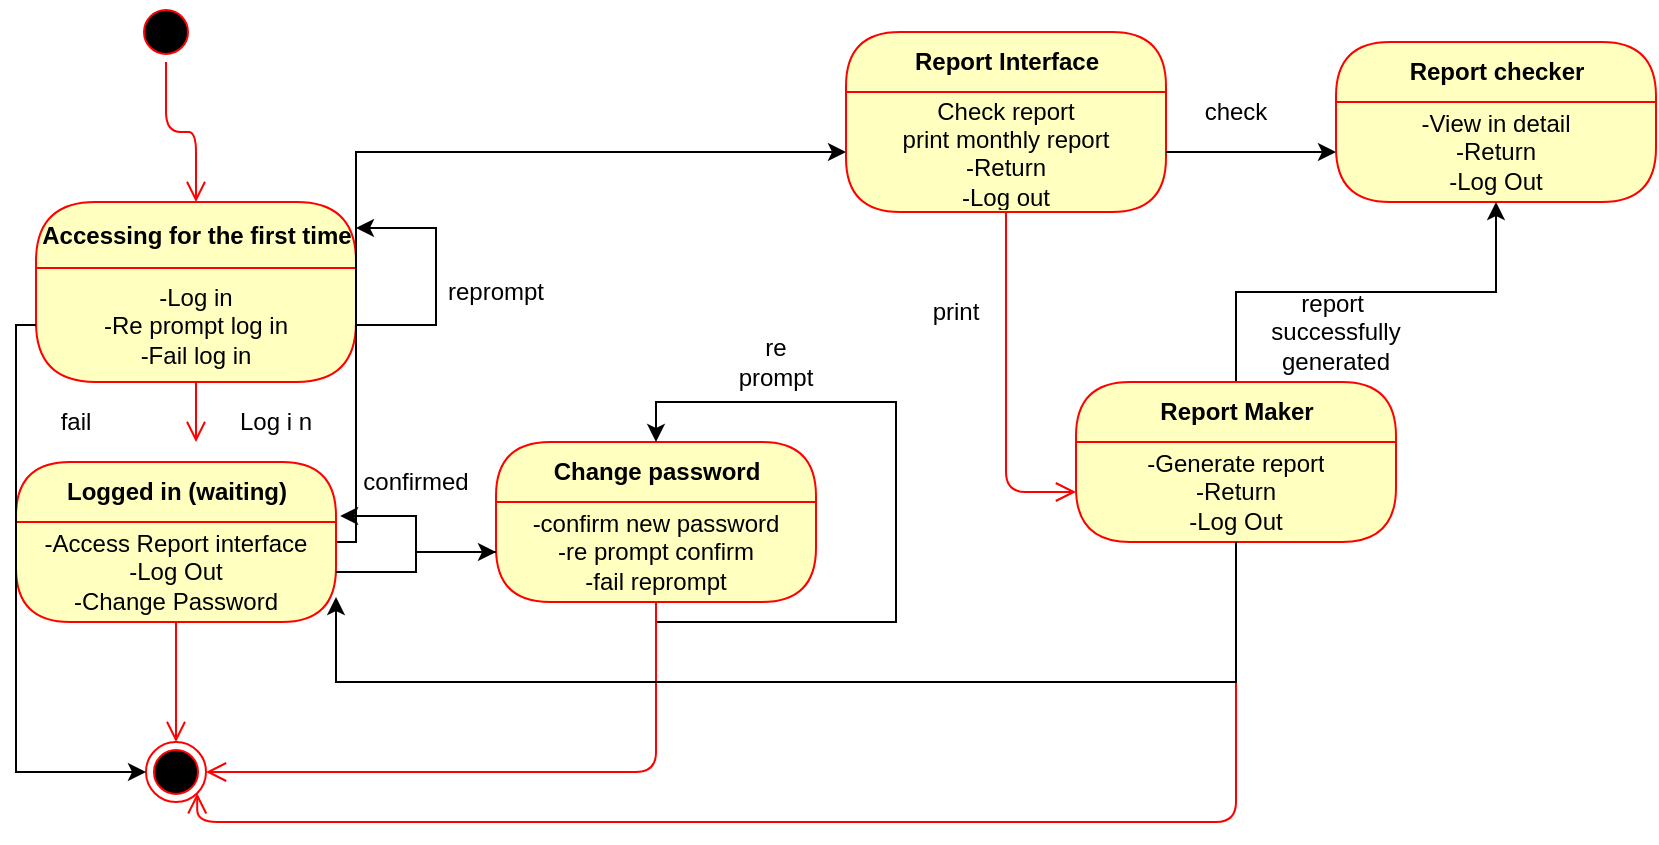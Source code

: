 <mxfile version="10.6.6" type="device"><diagram id="S6Bhg7EiE7Rjcg99qWeB" name="Page-1"><mxGraphModel dx="1181" dy="587" grid="1" gridSize="10" guides="1" tooltips="1" connect="1" arrows="1" fold="1" page="1" pageScale="1" pageWidth="850" pageHeight="1100" math="0" shadow="0"><root><mxCell id="0"/><mxCell id="1" parent="0"/><mxCell id="yIDsBYtdPjBacfEwKFtn-1" value="" style="ellipse;html=1;shape=startState;fillColor=#000000;strokeColor=#ff0000;" vertex="1" parent="1"><mxGeometry x="70" y="20" width="30" height="30" as="geometry"/></mxCell><mxCell id="yIDsBYtdPjBacfEwKFtn-2" value="" style="edgeStyle=orthogonalEdgeStyle;html=1;verticalAlign=bottom;endArrow=open;endSize=8;strokeColor=#ff0000;entryX=0.5;entryY=0;entryDx=0;entryDy=0;" edge="1" source="yIDsBYtdPjBacfEwKFtn-1" parent="1" target="yIDsBYtdPjBacfEwKFtn-3"><mxGeometry relative="1" as="geometry"><mxPoint x="85" y="110" as="targetPoint"/></mxGeometry></mxCell><mxCell id="yIDsBYtdPjBacfEwKFtn-3" value="Accessing for the first time" style="swimlane;html=1;fontStyle=1;align=center;verticalAlign=middle;childLayout=stackLayout;horizontal=1;startSize=33;horizontalStack=0;resizeParent=0;resizeLast=1;container=0;fontColor=#000000;collapsible=0;rounded=1;arcSize=30;strokeColor=#ff0000;fillColor=#ffffc0;swimlaneFillColor=#ffffc0;" vertex="1" parent="1"><mxGeometry x="20" y="120" width="160" height="90" as="geometry"/></mxCell><mxCell id="yIDsBYtdPjBacfEwKFtn-4" value="-Log in&lt;br&gt;-Re prompt log in&lt;br&gt;-Fail log in&lt;br&gt;" style="text;html=1;strokeColor=none;fillColor=none;align=center;verticalAlign=middle;spacingLeft=4;spacingRight=4;whiteSpace=wrap;overflow=hidden;rotatable=0;fontColor=#000000;" vertex="1" parent="yIDsBYtdPjBacfEwKFtn-3"><mxGeometry y="33" width="160" height="57" as="geometry"/></mxCell><mxCell id="yIDsBYtdPjBacfEwKFtn-15" style="edgeStyle=orthogonalEdgeStyle;rounded=0;orthogonalLoop=1;jettySize=auto;html=1;" edge="1" parent="yIDsBYtdPjBacfEwKFtn-3" source="yIDsBYtdPjBacfEwKFtn-4" target="yIDsBYtdPjBacfEwKFtn-3"><mxGeometry relative="1" as="geometry"><mxPoint x="170" y="20" as="targetPoint"/><Array as="points"><mxPoint x="200" y="62"/><mxPoint x="200" y="13"/></Array></mxGeometry></mxCell><mxCell id="yIDsBYtdPjBacfEwKFtn-5" value="" style="edgeStyle=orthogonalEdgeStyle;html=1;verticalAlign=bottom;endArrow=open;endSize=8;strokeColor=#ff0000;" edge="1" source="yIDsBYtdPjBacfEwKFtn-3" parent="1"><mxGeometry relative="1" as="geometry"><mxPoint x="100" y="240" as="targetPoint"/></mxGeometry></mxCell><mxCell id="yIDsBYtdPjBacfEwKFtn-38" style="edgeStyle=orthogonalEdgeStyle;rounded=0;orthogonalLoop=1;jettySize=auto;html=1;entryX=0;entryY=0.5;entryDx=0;entryDy=0;" edge="1" parent="1" source="yIDsBYtdPjBacfEwKFtn-11" target="yIDsBYtdPjBacfEwKFtn-29"><mxGeometry relative="1" as="geometry"><Array as="points"><mxPoint x="180" y="290"/><mxPoint x="180" y="95"/></Array></mxGeometry></mxCell><mxCell id="yIDsBYtdPjBacfEwKFtn-11" value="Logged in (waiting)" style="swimlane;html=1;fontStyle=1;align=center;verticalAlign=middle;childLayout=stackLayout;horizontal=1;startSize=30;horizontalStack=0;resizeParent=0;resizeLast=1;container=0;fontColor=#000000;collapsible=0;rounded=1;arcSize=30;strokeColor=#ff0000;fillColor=#ffffc0;swimlaneFillColor=#ffffc0;" vertex="1" parent="1"><mxGeometry x="10" y="250" width="160" height="80" as="geometry"/></mxCell><mxCell id="yIDsBYtdPjBacfEwKFtn-12" value="-Access Report interface&lt;br&gt;-Log Out&lt;br&gt;-Change Password&lt;br&gt;" style="text;html=1;strokeColor=none;fillColor=none;align=center;verticalAlign=middle;spacingLeft=4;spacingRight=4;whiteSpace=wrap;overflow=hidden;rotatable=0;fontColor=#000000;" vertex="1" parent="yIDsBYtdPjBacfEwKFtn-11"><mxGeometry y="30" width="160" height="50" as="geometry"/></mxCell><mxCell id="yIDsBYtdPjBacfEwKFtn-13" value="" style="edgeStyle=orthogonalEdgeStyle;html=1;verticalAlign=bottom;endArrow=open;endSize=8;strokeColor=#ff0000;entryX=0.5;entryY=0;entryDx=0;entryDy=0;" edge="1" source="yIDsBYtdPjBacfEwKFtn-11" parent="1" target="yIDsBYtdPjBacfEwKFtn-14"><mxGeometry relative="1" as="geometry"><mxPoint x="90" y="370" as="targetPoint"/></mxGeometry></mxCell><mxCell id="yIDsBYtdPjBacfEwKFtn-14" value="" style="ellipse;html=1;shape=endState;fillColor=#000000;strokeColor=#ff0000;" vertex="1" parent="1"><mxGeometry x="75" y="390" width="30" height="30" as="geometry"/></mxCell><mxCell id="yIDsBYtdPjBacfEwKFtn-16" value="reprompt" style="text;html=1;strokeColor=none;fillColor=none;align=center;verticalAlign=middle;whiteSpace=wrap;rounded=0;" vertex="1" parent="1"><mxGeometry x="230" y="155" width="40" height="20" as="geometry"/></mxCell><mxCell id="yIDsBYtdPjBacfEwKFtn-17" value="Log i n" style="text;html=1;strokeColor=none;fillColor=none;align=center;verticalAlign=middle;whiteSpace=wrap;rounded=0;" vertex="1" parent="1"><mxGeometry x="120" y="220" width="40" height="20" as="geometry"/></mxCell><mxCell id="yIDsBYtdPjBacfEwKFtn-18" style="edgeStyle=orthogonalEdgeStyle;rounded=0;orthogonalLoop=1;jettySize=auto;html=1;entryX=0;entryY=0.5;entryDx=0;entryDy=0;" edge="1" parent="1" source="yIDsBYtdPjBacfEwKFtn-4" target="yIDsBYtdPjBacfEwKFtn-14"><mxGeometry relative="1" as="geometry"><Array as="points"><mxPoint x="10" y="182"/><mxPoint x="10" y="405"/></Array></mxGeometry></mxCell><mxCell id="yIDsBYtdPjBacfEwKFtn-19" value="fail" style="text;html=1;strokeColor=none;fillColor=none;align=center;verticalAlign=middle;whiteSpace=wrap;rounded=0;" vertex="1" parent="1"><mxGeometry x="20" y="220" width="40" height="20" as="geometry"/></mxCell><mxCell id="yIDsBYtdPjBacfEwKFtn-20" value="Change password" style="swimlane;html=1;fontStyle=1;align=center;verticalAlign=middle;childLayout=stackLayout;horizontal=1;startSize=30;horizontalStack=0;resizeParent=0;resizeLast=1;container=0;fontColor=#000000;collapsible=0;rounded=1;arcSize=30;strokeColor=#ff0000;fillColor=#ffffc0;swimlaneFillColor=#ffffc0;" vertex="1" parent="1"><mxGeometry x="250" y="240" width="160" height="80" as="geometry"/></mxCell><mxCell id="yIDsBYtdPjBacfEwKFtn-23" style="edgeStyle=orthogonalEdgeStyle;rounded=0;orthogonalLoop=1;jettySize=auto;html=1;entryX=0.5;entryY=0;entryDx=0;entryDy=0;" edge="1" parent="yIDsBYtdPjBacfEwKFtn-20" source="yIDsBYtdPjBacfEwKFtn-21" target="yIDsBYtdPjBacfEwKFtn-20"><mxGeometry relative="1" as="geometry"><Array as="points"><mxPoint x="80" y="90"/><mxPoint x="200" y="90"/><mxPoint x="200" y="-20"/><mxPoint x="80" y="-20"/></Array></mxGeometry></mxCell><mxCell id="yIDsBYtdPjBacfEwKFtn-21" value="-confirm new password&lt;br&gt;-re prompt confirm&lt;br&gt;-fail reprompt&lt;br&gt;" style="text;html=1;strokeColor=none;fillColor=none;align=center;verticalAlign=middle;spacingLeft=4;spacingRight=4;whiteSpace=wrap;overflow=hidden;rotatable=0;fontColor=#000000;" vertex="1" parent="yIDsBYtdPjBacfEwKFtn-20"><mxGeometry y="30" width="160" height="50" as="geometry"/></mxCell><mxCell id="yIDsBYtdPjBacfEwKFtn-22" value="" style="edgeStyle=orthogonalEdgeStyle;html=1;verticalAlign=bottom;endArrow=open;endSize=8;strokeColor=#ff0000;entryX=1;entryY=0.5;entryDx=0;entryDy=0;" edge="1" source="yIDsBYtdPjBacfEwKFtn-20" parent="1" target="yIDsBYtdPjBacfEwKFtn-14"><mxGeometry relative="1" as="geometry"><mxPoint x="330" y="360" as="targetPoint"/><Array as="points"><mxPoint x="330" y="405"/></Array></mxGeometry></mxCell><mxCell id="yIDsBYtdPjBacfEwKFtn-24" style="edgeStyle=orthogonalEdgeStyle;rounded=0;orthogonalLoop=1;jettySize=auto;html=1;" edge="1" parent="1" source="yIDsBYtdPjBacfEwKFtn-12" target="yIDsBYtdPjBacfEwKFtn-21"><mxGeometry relative="1" as="geometry"/></mxCell><mxCell id="yIDsBYtdPjBacfEwKFtn-25" value="re prompt" style="text;html=1;strokeColor=none;fillColor=none;align=center;verticalAlign=middle;whiteSpace=wrap;rounded=0;" vertex="1" parent="1"><mxGeometry x="370" y="190" width="40" height="20" as="geometry"/></mxCell><mxCell id="yIDsBYtdPjBacfEwKFtn-26" style="edgeStyle=orthogonalEdgeStyle;rounded=0;orthogonalLoop=1;jettySize=auto;html=1;entryX=1.013;entryY=-0.06;entryDx=0;entryDy=0;entryPerimeter=0;" edge="1" parent="1" source="yIDsBYtdPjBacfEwKFtn-21" target="yIDsBYtdPjBacfEwKFtn-12"><mxGeometry relative="1" as="geometry"/></mxCell><mxCell id="yIDsBYtdPjBacfEwKFtn-27" value="confirmed" style="text;html=1;strokeColor=none;fillColor=none;align=center;verticalAlign=middle;whiteSpace=wrap;rounded=0;" vertex="1" parent="1"><mxGeometry x="190" y="250" width="40" height="20" as="geometry"/></mxCell><mxCell id="yIDsBYtdPjBacfEwKFtn-28" value="Report Interface" style="swimlane;html=1;fontStyle=1;align=center;verticalAlign=middle;childLayout=stackLayout;horizontal=1;startSize=30;horizontalStack=0;resizeParent=0;resizeLast=1;container=0;fontColor=#000000;collapsible=0;rounded=1;arcSize=30;strokeColor=#ff0000;fillColor=#ffffc0;swimlaneFillColor=#ffffc0;" vertex="1" parent="1"><mxGeometry x="425" y="35" width="160" height="90" as="geometry"/></mxCell><mxCell id="yIDsBYtdPjBacfEwKFtn-29" value="Check report&lt;br&gt;print monthly report&lt;br&gt;-Return&lt;br&gt;-Log out&lt;br&gt;" style="text;html=1;strokeColor=none;fillColor=none;align=center;verticalAlign=middle;spacingLeft=4;spacingRight=4;whiteSpace=wrap;overflow=hidden;rotatable=0;fontColor=#000000;" vertex="1" parent="yIDsBYtdPjBacfEwKFtn-28"><mxGeometry y="30" width="160" height="60" as="geometry"/></mxCell><mxCell id="yIDsBYtdPjBacfEwKFtn-31" value="Check report&lt;br&gt;print monthly report&lt;br&gt;-Return&lt;br&gt;-Log out&lt;br&gt;" style="text;html=1;strokeColor=none;fillColor=none;align=center;verticalAlign=middle;spacingLeft=4;spacingRight=4;whiteSpace=wrap;overflow=hidden;rotatable=0;fontColor=#000000;" vertex="1" parent="yIDsBYtdPjBacfEwKFtn-28"><mxGeometry y="90" width="160" as="geometry"/></mxCell><mxCell id="yIDsBYtdPjBacfEwKFtn-30" value="" style="edgeStyle=orthogonalEdgeStyle;html=1;verticalAlign=bottom;endArrow=open;endSize=8;strokeColor=#ff0000;entryX=0;entryY=0.5;entryDx=0;entryDy=0;" edge="1" source="yIDsBYtdPjBacfEwKFtn-28" parent="1" target="yIDsBYtdPjBacfEwKFtn-36"><mxGeometry relative="1" as="geometry"><mxPoint x="505" y="155" as="targetPoint"/></mxGeometry></mxCell><mxCell id="yIDsBYtdPjBacfEwKFtn-32" value="Report checker" style="swimlane;html=1;fontStyle=1;align=center;verticalAlign=middle;childLayout=stackLayout;horizontal=1;startSize=30;horizontalStack=0;resizeParent=0;resizeLast=1;container=0;fontColor=#000000;collapsible=0;rounded=1;arcSize=30;strokeColor=#ff0000;fillColor=#ffffc0;swimlaneFillColor=#ffffc0;" vertex="1" parent="1"><mxGeometry x="670" y="40" width="160" height="80" as="geometry"/></mxCell><mxCell id="yIDsBYtdPjBacfEwKFtn-33" value="-View in detail&lt;br&gt;-Return&lt;br&gt;-Log Out&lt;br&gt;" style="text;html=1;strokeColor=none;fillColor=none;align=center;verticalAlign=middle;spacingLeft=4;spacingRight=4;whiteSpace=wrap;overflow=hidden;rotatable=0;fontColor=#000000;" vertex="1" parent="yIDsBYtdPjBacfEwKFtn-32"><mxGeometry y="30" width="160" height="50" as="geometry"/></mxCell><mxCell id="yIDsBYtdPjBacfEwKFtn-43" style="edgeStyle=orthogonalEdgeStyle;rounded=0;orthogonalLoop=1;jettySize=auto;html=1;entryX=0.5;entryY=1;entryDx=0;entryDy=0;" edge="1" parent="1" source="yIDsBYtdPjBacfEwKFtn-35" target="yIDsBYtdPjBacfEwKFtn-33"><mxGeometry relative="1" as="geometry"/></mxCell><mxCell id="yIDsBYtdPjBacfEwKFtn-35" value="Report Maker" style="swimlane;html=1;fontStyle=1;align=center;verticalAlign=middle;childLayout=stackLayout;horizontal=1;startSize=30;horizontalStack=0;resizeParent=0;resizeLast=1;container=0;fontColor=#000000;collapsible=0;rounded=1;arcSize=30;strokeColor=#ff0000;fillColor=#ffffc0;swimlaneFillColor=#ffffc0;" vertex="1" parent="1"><mxGeometry x="540" y="210" width="160" height="80" as="geometry"/></mxCell><mxCell id="yIDsBYtdPjBacfEwKFtn-36" value="-Generate report&lt;br&gt;-Return&lt;br&gt;-Log Out&lt;br&gt;" style="text;html=1;strokeColor=none;fillColor=none;align=center;verticalAlign=middle;spacingLeft=4;spacingRight=4;whiteSpace=wrap;overflow=hidden;rotatable=0;fontColor=#000000;" vertex="1" parent="yIDsBYtdPjBacfEwKFtn-35"><mxGeometry y="30" width="160" height="50" as="geometry"/></mxCell><mxCell id="yIDsBYtdPjBacfEwKFtn-37" value="" style="edgeStyle=orthogonalEdgeStyle;html=1;verticalAlign=bottom;endArrow=open;endSize=8;strokeColor=#ff0000;entryX=1;entryY=1;entryDx=0;entryDy=0;" edge="1" source="yIDsBYtdPjBacfEwKFtn-35" parent="1" target="yIDsBYtdPjBacfEwKFtn-14"><mxGeometry relative="1" as="geometry"><mxPoint x="620" y="330" as="targetPoint"/><Array as="points"><mxPoint x="620" y="430"/><mxPoint x="101" y="430"/></Array></mxGeometry></mxCell><mxCell id="yIDsBYtdPjBacfEwKFtn-39" value="print" style="text;html=1;strokeColor=none;fillColor=none;align=center;verticalAlign=middle;whiteSpace=wrap;rounded=0;" vertex="1" parent="1"><mxGeometry x="460" y="165" width="40" height="20" as="geometry"/></mxCell><mxCell id="yIDsBYtdPjBacfEwKFtn-41" style="edgeStyle=orthogonalEdgeStyle;rounded=0;orthogonalLoop=1;jettySize=auto;html=1;entryX=0;entryY=0.5;entryDx=0;entryDy=0;" edge="1" parent="1" source="yIDsBYtdPjBacfEwKFtn-29" target="yIDsBYtdPjBacfEwKFtn-33"><mxGeometry relative="1" as="geometry"/></mxCell><mxCell id="yIDsBYtdPjBacfEwKFtn-42" style="edgeStyle=orthogonalEdgeStyle;rounded=0;orthogonalLoop=1;jettySize=auto;html=1;entryX=1;entryY=0.75;entryDx=0;entryDy=0;" edge="1" parent="1" source="yIDsBYtdPjBacfEwKFtn-36" target="yIDsBYtdPjBacfEwKFtn-12"><mxGeometry relative="1" as="geometry"><Array as="points"><mxPoint x="620" y="360"/><mxPoint x="170" y="360"/></Array></mxGeometry></mxCell><mxCell id="yIDsBYtdPjBacfEwKFtn-44" value="report&amp;nbsp; successfully generated" style="text;html=1;strokeColor=none;fillColor=none;align=center;verticalAlign=middle;whiteSpace=wrap;rounded=0;" vertex="1" parent="1"><mxGeometry x="650" y="175" width="40" height="20" as="geometry"/></mxCell><mxCell id="yIDsBYtdPjBacfEwKFtn-45" value="check" style="text;html=1;strokeColor=none;fillColor=none;align=center;verticalAlign=middle;whiteSpace=wrap;rounded=0;" vertex="1" parent="1"><mxGeometry x="600" y="65" width="40" height="20" as="geometry"/></mxCell></root></mxGraphModel></diagram></mxfile>